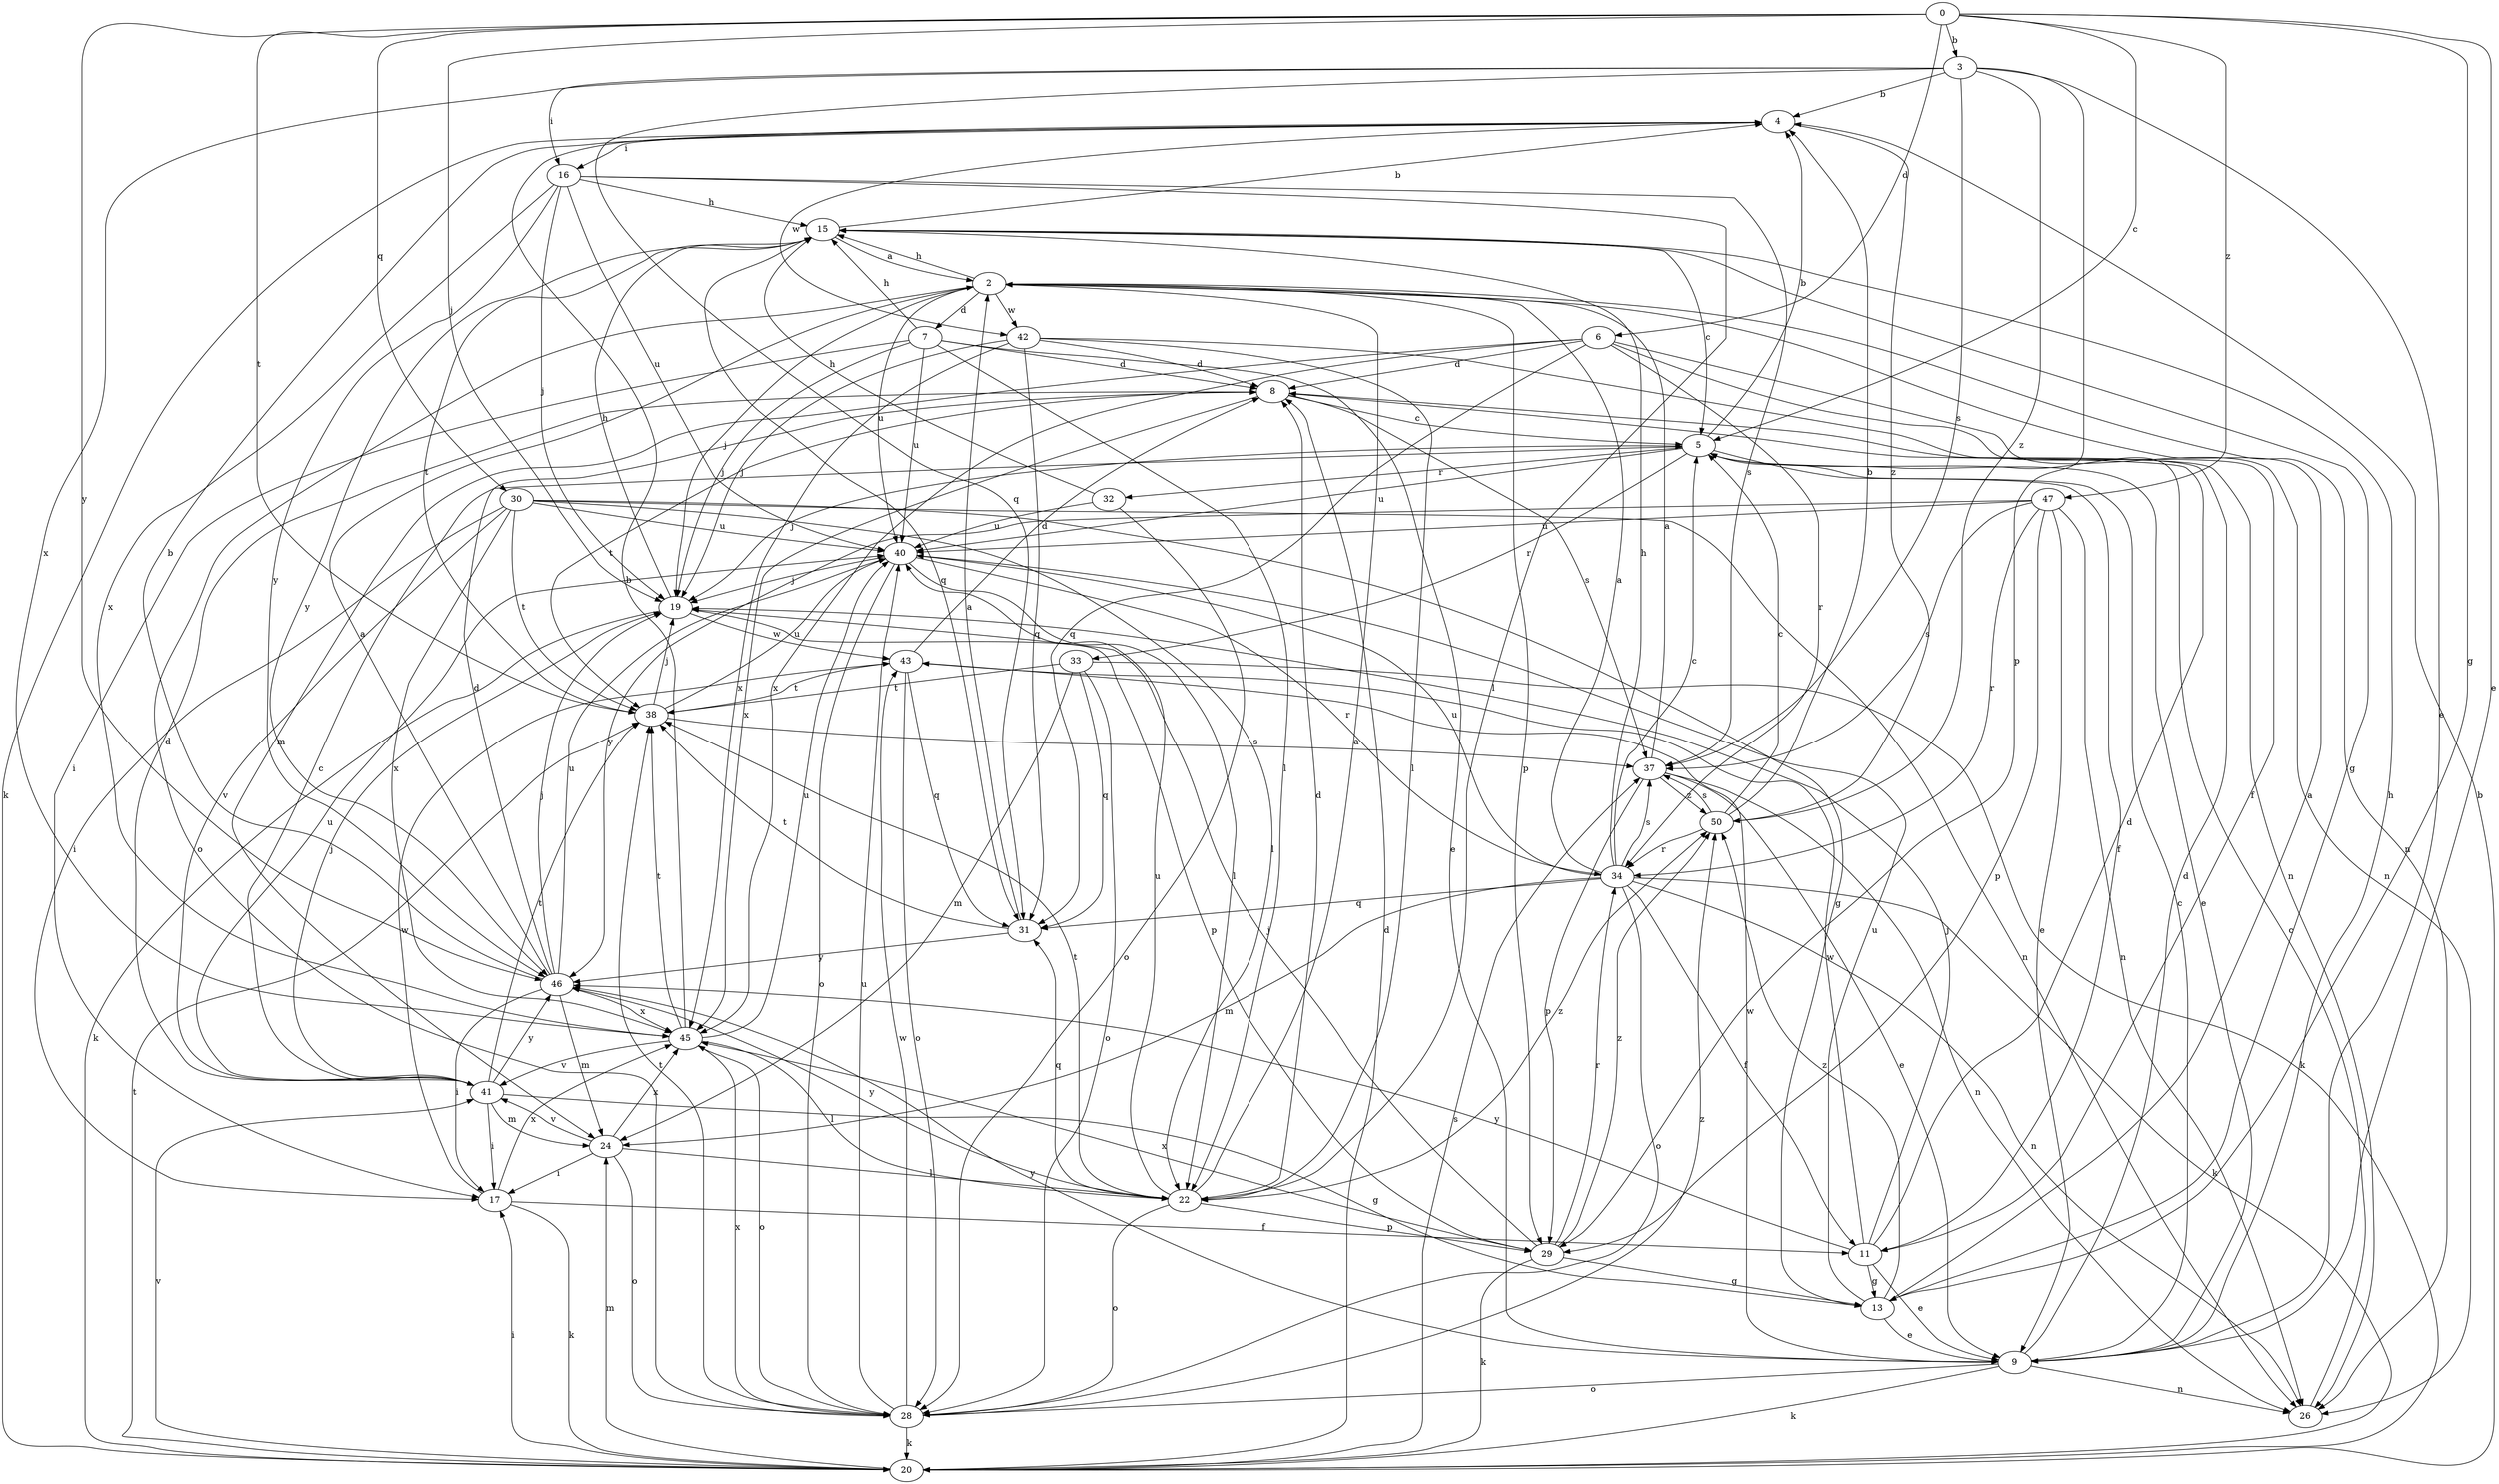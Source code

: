 strict digraph  {
0;
2;
3;
4;
5;
6;
7;
8;
9;
11;
13;
15;
16;
17;
19;
20;
22;
24;
26;
28;
29;
30;
31;
32;
33;
34;
37;
38;
40;
41;
42;
43;
45;
46;
47;
50;
0 -> 3  [label=b];
0 -> 5  [label=c];
0 -> 6  [label=d];
0 -> 9  [label=e];
0 -> 13  [label=g];
0 -> 19  [label=j];
0 -> 30  [label=q];
0 -> 38  [label=t];
0 -> 46  [label=y];
0 -> 47  [label=z];
2 -> 7  [label=d];
2 -> 15  [label=h];
2 -> 19  [label=j];
2 -> 26  [label=n];
2 -> 28  [label=o];
2 -> 29  [label=p];
2 -> 40  [label=u];
2 -> 42  [label=w];
3 -> 4  [label=b];
3 -> 9  [label=e];
3 -> 16  [label=i];
3 -> 29  [label=p];
3 -> 31  [label=q];
3 -> 37  [label=s];
3 -> 45  [label=x];
3 -> 50  [label=z];
4 -> 16  [label=i];
4 -> 20  [label=k];
4 -> 42  [label=w];
4 -> 50  [label=z];
5 -> 4  [label=b];
5 -> 9  [label=e];
5 -> 11  [label=f];
5 -> 19  [label=j];
5 -> 32  [label=r];
5 -> 33  [label=r];
5 -> 40  [label=u];
6 -> 8  [label=d];
6 -> 11  [label=f];
6 -> 24  [label=m];
6 -> 26  [label=n];
6 -> 31  [label=q];
6 -> 34  [label=r];
6 -> 45  [label=x];
7 -> 8  [label=d];
7 -> 9  [label=e];
7 -> 15  [label=h];
7 -> 17  [label=i];
7 -> 19  [label=j];
7 -> 22  [label=l];
7 -> 40  [label=u];
8 -> 5  [label=c];
8 -> 37  [label=s];
8 -> 38  [label=t];
8 -> 45  [label=x];
9 -> 5  [label=c];
9 -> 8  [label=d];
9 -> 15  [label=h];
9 -> 20  [label=k];
9 -> 26  [label=n];
9 -> 28  [label=o];
9 -> 43  [label=w];
9 -> 46  [label=y];
11 -> 8  [label=d];
11 -> 9  [label=e];
11 -> 13  [label=g];
11 -> 19  [label=j];
11 -> 43  [label=w];
11 -> 46  [label=y];
13 -> 2  [label=a];
13 -> 9  [label=e];
13 -> 40  [label=u];
13 -> 50  [label=z];
15 -> 2  [label=a];
15 -> 4  [label=b];
15 -> 5  [label=c];
15 -> 13  [label=g];
15 -> 31  [label=q];
15 -> 38  [label=t];
15 -> 46  [label=y];
16 -> 15  [label=h];
16 -> 19  [label=j];
16 -> 22  [label=l];
16 -> 37  [label=s];
16 -> 40  [label=u];
16 -> 45  [label=x];
16 -> 46  [label=y];
17 -> 11  [label=f];
17 -> 20  [label=k];
17 -> 43  [label=w];
17 -> 45  [label=x];
19 -> 15  [label=h];
19 -> 20  [label=k];
19 -> 29  [label=p];
19 -> 43  [label=w];
20 -> 4  [label=b];
20 -> 8  [label=d];
20 -> 17  [label=i];
20 -> 24  [label=m];
20 -> 37  [label=s];
20 -> 38  [label=t];
20 -> 41  [label=v];
22 -> 2  [label=a];
22 -> 8  [label=d];
22 -> 28  [label=o];
22 -> 29  [label=p];
22 -> 31  [label=q];
22 -> 38  [label=t];
22 -> 40  [label=u];
22 -> 46  [label=y];
22 -> 50  [label=z];
24 -> 17  [label=i];
24 -> 22  [label=l];
24 -> 28  [label=o];
24 -> 41  [label=v];
24 -> 45  [label=x];
26 -> 5  [label=c];
28 -> 20  [label=k];
28 -> 38  [label=t];
28 -> 40  [label=u];
28 -> 43  [label=w];
28 -> 45  [label=x];
28 -> 50  [label=z];
29 -> 13  [label=g];
29 -> 19  [label=j];
29 -> 20  [label=k];
29 -> 34  [label=r];
29 -> 45  [label=x];
29 -> 50  [label=z];
30 -> 13  [label=g];
30 -> 17  [label=i];
30 -> 22  [label=l];
30 -> 26  [label=n];
30 -> 38  [label=t];
30 -> 40  [label=u];
30 -> 41  [label=v];
30 -> 45  [label=x];
31 -> 2  [label=a];
31 -> 38  [label=t];
31 -> 46  [label=y];
32 -> 15  [label=h];
32 -> 28  [label=o];
32 -> 40  [label=u];
33 -> 20  [label=k];
33 -> 24  [label=m];
33 -> 28  [label=o];
33 -> 31  [label=q];
33 -> 38  [label=t];
34 -> 2  [label=a];
34 -> 5  [label=c];
34 -> 11  [label=f];
34 -> 15  [label=h];
34 -> 20  [label=k];
34 -> 24  [label=m];
34 -> 26  [label=n];
34 -> 28  [label=o];
34 -> 31  [label=q];
34 -> 37  [label=s];
34 -> 40  [label=u];
37 -> 2  [label=a];
37 -> 9  [label=e];
37 -> 26  [label=n];
37 -> 29  [label=p];
37 -> 50  [label=z];
38 -> 19  [label=j];
38 -> 37  [label=s];
38 -> 40  [label=u];
40 -> 19  [label=j];
40 -> 22  [label=l];
40 -> 28  [label=o];
40 -> 34  [label=r];
41 -> 5  [label=c];
41 -> 8  [label=d];
41 -> 13  [label=g];
41 -> 17  [label=i];
41 -> 19  [label=j];
41 -> 24  [label=m];
41 -> 38  [label=t];
41 -> 40  [label=u];
41 -> 46  [label=y];
42 -> 8  [label=d];
42 -> 19  [label=j];
42 -> 22  [label=l];
42 -> 26  [label=n];
42 -> 31  [label=q];
42 -> 45  [label=x];
43 -> 8  [label=d];
43 -> 28  [label=o];
43 -> 31  [label=q];
43 -> 38  [label=t];
45 -> 4  [label=b];
45 -> 22  [label=l];
45 -> 28  [label=o];
45 -> 38  [label=t];
45 -> 40  [label=u];
45 -> 41  [label=v];
46 -> 2  [label=a];
46 -> 4  [label=b];
46 -> 8  [label=d];
46 -> 17  [label=i];
46 -> 19  [label=j];
46 -> 24  [label=m];
46 -> 40  [label=u];
46 -> 45  [label=x];
47 -> 9  [label=e];
47 -> 26  [label=n];
47 -> 29  [label=p];
47 -> 34  [label=r];
47 -> 37  [label=s];
47 -> 40  [label=u];
47 -> 46  [label=y];
50 -> 4  [label=b];
50 -> 5  [label=c];
50 -> 34  [label=r];
50 -> 37  [label=s];
}
